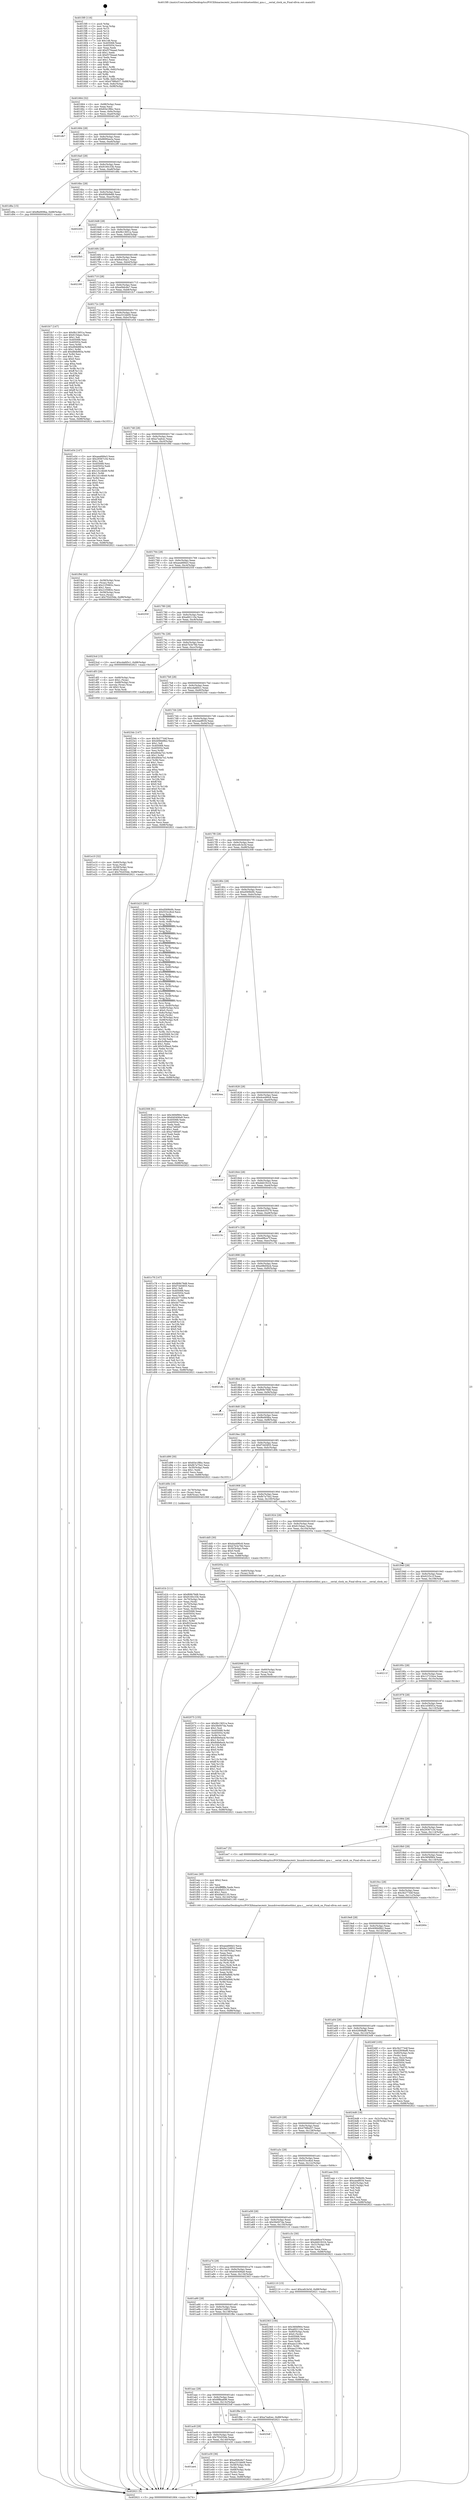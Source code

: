 digraph "0x4015f0" {
  label = "0x4015f0 (/mnt/c/Users/mathe/Desktop/tcc/POCII/binaries/extr_linuxdriversbluetoothhci_qca.c___serial_clock_on_Final-ollvm.out::main(0))"
  labelloc = "t"
  node[shape=record]

  Entry [label="",width=0.3,height=0.3,shape=circle,fillcolor=black,style=filled]
  "0x401664" [label="{
     0x401664 [32]\l
     | [instrs]\l
     &nbsp;&nbsp;0x401664 \<+6\>: mov -0x88(%rbp),%eax\l
     &nbsp;&nbsp;0x40166a \<+2\>: mov %eax,%ecx\l
     &nbsp;&nbsp;0x40166c \<+6\>: sub $0x83e1f8bc,%ecx\l
     &nbsp;&nbsp;0x401672 \<+6\>: mov %eax,-0x9c(%rbp)\l
     &nbsp;&nbsp;0x401678 \<+6\>: mov %ecx,-0xa0(%rbp)\l
     &nbsp;&nbsp;0x40167e \<+6\>: je 0000000000401db7 \<main+0x7c7\>\l
  }"]
  "0x401db7" [label="{
     0x401db7\l
  }", style=dashed]
  "0x401684" [label="{
     0x401684 [28]\l
     | [instrs]\l
     &nbsp;&nbsp;0x401684 \<+5\>: jmp 0000000000401689 \<main+0x99\>\l
     &nbsp;&nbsp;0x401689 \<+6\>: mov -0x9c(%rbp),%eax\l
     &nbsp;&nbsp;0x40168f \<+5\>: sub $0x8690ea2a,%eax\l
     &nbsp;&nbsp;0x401694 \<+6\>: mov %eax,-0xa4(%rbp)\l
     &nbsp;&nbsp;0x40169a \<+6\>: je 00000000004022f9 \<main+0xd09\>\l
  }"]
  Exit [label="",width=0.3,height=0.3,shape=circle,fillcolor=black,style=filled,peripheries=2]
  "0x4022f9" [label="{
     0x4022f9\l
  }", style=dashed]
  "0x4016a0" [label="{
     0x4016a0 [28]\l
     | [instrs]\l
     &nbsp;&nbsp;0x4016a0 \<+5\>: jmp 00000000004016a5 \<main+0xb5\>\l
     &nbsp;&nbsp;0x4016a5 \<+6\>: mov -0x9c(%rbp),%eax\l
     &nbsp;&nbsp;0x4016ab \<+5\>: sub $0x9160c33b,%eax\l
     &nbsp;&nbsp;0x4016b0 \<+6\>: mov %eax,-0xa8(%rbp)\l
     &nbsp;&nbsp;0x4016b6 \<+6\>: je 0000000000401d8a \<main+0x79a\>\l
  }"]
  "0x402075" [label="{
     0x402075 [155]\l
     | [instrs]\l
     &nbsp;&nbsp;0x402075 \<+5\>: mov $0x9b13651a,%ecx\l
     &nbsp;&nbsp;0x40207a \<+5\>: mov $0x5fe007da,%edx\l
     &nbsp;&nbsp;0x40207f \<+3\>: mov $0x1,%sil\l
     &nbsp;&nbsp;0x402082 \<+8\>: mov 0x405068,%r8d\l
     &nbsp;&nbsp;0x40208a \<+8\>: mov 0x405054,%r9d\l
     &nbsp;&nbsp;0x402092 \<+3\>: mov %r8d,%r10d\l
     &nbsp;&nbsp;0x402095 \<+7\>: add $0x84fe6acb,%r10d\l
     &nbsp;&nbsp;0x40209c \<+4\>: sub $0x1,%r10d\l
     &nbsp;&nbsp;0x4020a0 \<+7\>: sub $0x84fe6acb,%r10d\l
     &nbsp;&nbsp;0x4020a7 \<+4\>: imul %r10d,%r8d\l
     &nbsp;&nbsp;0x4020ab \<+4\>: and $0x1,%r8d\l
     &nbsp;&nbsp;0x4020af \<+4\>: cmp $0x0,%r8d\l
     &nbsp;&nbsp;0x4020b3 \<+4\>: sete %r11b\l
     &nbsp;&nbsp;0x4020b7 \<+4\>: cmp $0xa,%r9d\l
     &nbsp;&nbsp;0x4020bb \<+3\>: setl %bl\l
     &nbsp;&nbsp;0x4020be \<+3\>: mov %r11b,%r14b\l
     &nbsp;&nbsp;0x4020c1 \<+4\>: xor $0xff,%r14b\l
     &nbsp;&nbsp;0x4020c5 \<+3\>: mov %bl,%r15b\l
     &nbsp;&nbsp;0x4020c8 \<+4\>: xor $0xff,%r15b\l
     &nbsp;&nbsp;0x4020cc \<+4\>: xor $0x1,%sil\l
     &nbsp;&nbsp;0x4020d0 \<+3\>: mov %r14b,%r12b\l
     &nbsp;&nbsp;0x4020d3 \<+4\>: and $0xff,%r12b\l
     &nbsp;&nbsp;0x4020d7 \<+3\>: and %sil,%r11b\l
     &nbsp;&nbsp;0x4020da \<+3\>: mov %r15b,%r13b\l
     &nbsp;&nbsp;0x4020dd \<+4\>: and $0xff,%r13b\l
     &nbsp;&nbsp;0x4020e1 \<+3\>: and %sil,%bl\l
     &nbsp;&nbsp;0x4020e4 \<+3\>: or %r11b,%r12b\l
     &nbsp;&nbsp;0x4020e7 \<+3\>: or %bl,%r13b\l
     &nbsp;&nbsp;0x4020ea \<+3\>: xor %r13b,%r12b\l
     &nbsp;&nbsp;0x4020ed \<+3\>: or %r15b,%r14b\l
     &nbsp;&nbsp;0x4020f0 \<+4\>: xor $0xff,%r14b\l
     &nbsp;&nbsp;0x4020f4 \<+4\>: or $0x1,%sil\l
     &nbsp;&nbsp;0x4020f8 \<+3\>: and %sil,%r14b\l
     &nbsp;&nbsp;0x4020fb \<+3\>: or %r14b,%r12b\l
     &nbsp;&nbsp;0x4020fe \<+4\>: test $0x1,%r12b\l
     &nbsp;&nbsp;0x402102 \<+3\>: cmovne %edx,%ecx\l
     &nbsp;&nbsp;0x402105 \<+6\>: mov %ecx,-0x88(%rbp)\l
     &nbsp;&nbsp;0x40210b \<+5\>: jmp 0000000000402621 \<main+0x1031\>\l
  }"]
  "0x401d8a" [label="{
     0x401d8a [15]\l
     | [instrs]\l
     &nbsp;&nbsp;0x401d8a \<+10\>: movl $0xf6e909ba,-0x88(%rbp)\l
     &nbsp;&nbsp;0x401d94 \<+5\>: jmp 0000000000402621 \<main+0x1031\>\l
  }"]
  "0x4016bc" [label="{
     0x4016bc [28]\l
     | [instrs]\l
     &nbsp;&nbsp;0x4016bc \<+5\>: jmp 00000000004016c1 \<main+0xd1\>\l
     &nbsp;&nbsp;0x4016c1 \<+6\>: mov -0x9c(%rbp),%eax\l
     &nbsp;&nbsp;0x4016c7 \<+5\>: sub $0x956b9e89,%eax\l
     &nbsp;&nbsp;0x4016cc \<+6\>: mov %eax,-0xac(%rbp)\l
     &nbsp;&nbsp;0x4016d2 \<+6\>: je 0000000000402205 \<main+0xc15\>\l
  }"]
  "0x402066" [label="{
     0x402066 [15]\l
     | [instrs]\l
     &nbsp;&nbsp;0x402066 \<+4\>: mov -0x60(%rbp),%rax\l
     &nbsp;&nbsp;0x40206a \<+3\>: mov (%rax),%rax\l
     &nbsp;&nbsp;0x40206d \<+3\>: mov %rax,%rdi\l
     &nbsp;&nbsp;0x402070 \<+5\>: call 0000000000401030 \<free@plt\>\l
     | [calls]\l
     &nbsp;&nbsp;0x401030 \{1\} (unknown)\l
  }"]
  "0x402205" [label="{
     0x402205\l
  }", style=dashed]
  "0x4016d8" [label="{
     0x4016d8 [28]\l
     | [instrs]\l
     &nbsp;&nbsp;0x4016d8 \<+5\>: jmp 00000000004016dd \<main+0xed\>\l
     &nbsp;&nbsp;0x4016dd \<+6\>: mov -0x9c(%rbp),%eax\l
     &nbsp;&nbsp;0x4016e3 \<+5\>: sub $0x9b13651a,%eax\l
     &nbsp;&nbsp;0x4016e8 \<+6\>: mov %eax,-0xb0(%rbp)\l
     &nbsp;&nbsp;0x4016ee \<+6\>: je 00000000004025b5 \<main+0xfc5\>\l
  }"]
  "0x401f14" [label="{
     0x401f14 [122]\l
     | [instrs]\l
     &nbsp;&nbsp;0x401f14 \<+5\>: mov $0xaea666e3,%ecx\l
     &nbsp;&nbsp;0x401f19 \<+5\>: mov $0x6e12d852,%edx\l
     &nbsp;&nbsp;0x401f1e \<+6\>: mov -0x144(%rbp),%esi\l
     &nbsp;&nbsp;0x401f24 \<+3\>: imul %eax,%esi\l
     &nbsp;&nbsp;0x401f27 \<+4\>: mov -0x60(%rbp),%rdi\l
     &nbsp;&nbsp;0x401f2b \<+3\>: mov (%rdi),%rdi\l
     &nbsp;&nbsp;0x401f2e \<+4\>: mov -0x58(%rbp),%r8\l
     &nbsp;&nbsp;0x401f32 \<+3\>: movslq (%r8),%r8\l
     &nbsp;&nbsp;0x401f35 \<+4\>: mov %esi,(%rdi,%r8,4)\l
     &nbsp;&nbsp;0x401f39 \<+7\>: mov 0x405068,%eax\l
     &nbsp;&nbsp;0x401f40 \<+7\>: mov 0x405054,%esi\l
     &nbsp;&nbsp;0x401f47 \<+3\>: mov %eax,%r9d\l
     &nbsp;&nbsp;0x401f4a \<+7\>: sub $0x8f0afbfd,%r9d\l
     &nbsp;&nbsp;0x401f51 \<+4\>: sub $0x1,%r9d\l
     &nbsp;&nbsp;0x401f55 \<+7\>: add $0x8f0afbfd,%r9d\l
     &nbsp;&nbsp;0x401f5c \<+4\>: imul %r9d,%eax\l
     &nbsp;&nbsp;0x401f60 \<+3\>: and $0x1,%eax\l
     &nbsp;&nbsp;0x401f63 \<+3\>: cmp $0x0,%eax\l
     &nbsp;&nbsp;0x401f66 \<+4\>: sete %r10b\l
     &nbsp;&nbsp;0x401f6a \<+3\>: cmp $0xa,%esi\l
     &nbsp;&nbsp;0x401f6d \<+4\>: setl %r11b\l
     &nbsp;&nbsp;0x401f71 \<+3\>: mov %r10b,%bl\l
     &nbsp;&nbsp;0x401f74 \<+3\>: and %r11b,%bl\l
     &nbsp;&nbsp;0x401f77 \<+3\>: xor %r11b,%r10b\l
     &nbsp;&nbsp;0x401f7a \<+3\>: or %r10b,%bl\l
     &nbsp;&nbsp;0x401f7d \<+3\>: test $0x1,%bl\l
     &nbsp;&nbsp;0x401f80 \<+3\>: cmovne %edx,%ecx\l
     &nbsp;&nbsp;0x401f83 \<+6\>: mov %ecx,-0x88(%rbp)\l
     &nbsp;&nbsp;0x401f89 \<+5\>: jmp 0000000000402621 \<main+0x1031\>\l
  }"]
  "0x4025b5" [label="{
     0x4025b5\l
  }", style=dashed]
  "0x4016f4" [label="{
     0x4016f4 [28]\l
     | [instrs]\l
     &nbsp;&nbsp;0x4016f4 \<+5\>: jmp 00000000004016f9 \<main+0x109\>\l
     &nbsp;&nbsp;0x4016f9 \<+6\>: mov -0x9c(%rbp),%eax\l
     &nbsp;&nbsp;0x4016ff \<+5\>: sub $0x9ce35ac1,%eax\l
     &nbsp;&nbsp;0x401704 \<+6\>: mov %eax,-0xb4(%rbp)\l
     &nbsp;&nbsp;0x40170a \<+6\>: je 0000000000402180 \<main+0xb90\>\l
  }"]
  "0x401eec" [label="{
     0x401eec [40]\l
     | [instrs]\l
     &nbsp;&nbsp;0x401eec \<+5\>: mov $0x2,%ecx\l
     &nbsp;&nbsp;0x401ef1 \<+1\>: cltd\l
     &nbsp;&nbsp;0x401ef2 \<+2\>: idiv %ecx\l
     &nbsp;&nbsp;0x401ef4 \<+6\>: imul $0xfffffffe,%edx,%ecx\l
     &nbsp;&nbsp;0x401efa \<+6\>: sub $0xbfa02135,%ecx\l
     &nbsp;&nbsp;0x401f00 \<+3\>: add $0x1,%ecx\l
     &nbsp;&nbsp;0x401f03 \<+6\>: add $0xbfa02135,%ecx\l
     &nbsp;&nbsp;0x401f09 \<+6\>: mov %ecx,-0x144(%rbp)\l
     &nbsp;&nbsp;0x401f0f \<+5\>: call 0000000000401160 \<next_i\>\l
     | [calls]\l
     &nbsp;&nbsp;0x401160 \{1\} (/mnt/c/Users/mathe/Desktop/tcc/POCII/binaries/extr_linuxdriversbluetoothhci_qca.c___serial_clock_on_Final-ollvm.out::next_i)\l
  }"]
  "0x402180" [label="{
     0x402180\l
  }", style=dashed]
  "0x401710" [label="{
     0x401710 [28]\l
     | [instrs]\l
     &nbsp;&nbsp;0x401710 \<+5\>: jmp 0000000000401715 \<main+0x125\>\l
     &nbsp;&nbsp;0x401715 \<+6\>: mov -0x9c(%rbp),%eax\l
     &nbsp;&nbsp;0x40171b \<+5\>: sub $0xa0b6c6e7,%eax\l
     &nbsp;&nbsp;0x401720 \<+6\>: mov %eax,-0xb8(%rbp)\l
     &nbsp;&nbsp;0x401726 \<+6\>: je 0000000000401fc7 \<main+0x9d7\>\l
  }"]
  "0x401ae4" [label="{
     0x401ae4\l
  }", style=dashed]
  "0x401fc7" [label="{
     0x401fc7 [147]\l
     | [instrs]\l
     &nbsp;&nbsp;0x401fc7 \<+5\>: mov $0x9b13651a,%eax\l
     &nbsp;&nbsp;0x401fcc \<+5\>: mov $0x615daec,%ecx\l
     &nbsp;&nbsp;0x401fd1 \<+2\>: mov $0x1,%dl\l
     &nbsp;&nbsp;0x401fd3 \<+7\>: mov 0x405068,%esi\l
     &nbsp;&nbsp;0x401fda \<+7\>: mov 0x405054,%edi\l
     &nbsp;&nbsp;0x401fe1 \<+3\>: mov %esi,%r8d\l
     &nbsp;&nbsp;0x401fe4 \<+7\>: sub $0xd9db883a,%r8d\l
     &nbsp;&nbsp;0x401feb \<+4\>: sub $0x1,%r8d\l
     &nbsp;&nbsp;0x401fef \<+7\>: add $0xd9db883a,%r8d\l
     &nbsp;&nbsp;0x401ff6 \<+4\>: imul %r8d,%esi\l
     &nbsp;&nbsp;0x401ffa \<+3\>: and $0x1,%esi\l
     &nbsp;&nbsp;0x401ffd \<+3\>: cmp $0x0,%esi\l
     &nbsp;&nbsp;0x402000 \<+4\>: sete %r9b\l
     &nbsp;&nbsp;0x402004 \<+3\>: cmp $0xa,%edi\l
     &nbsp;&nbsp;0x402007 \<+4\>: setl %r10b\l
     &nbsp;&nbsp;0x40200b \<+3\>: mov %r9b,%r11b\l
     &nbsp;&nbsp;0x40200e \<+4\>: xor $0xff,%r11b\l
     &nbsp;&nbsp;0x402012 \<+3\>: mov %r10b,%bl\l
     &nbsp;&nbsp;0x402015 \<+3\>: xor $0xff,%bl\l
     &nbsp;&nbsp;0x402018 \<+3\>: xor $0x1,%dl\l
     &nbsp;&nbsp;0x40201b \<+3\>: mov %r11b,%r14b\l
     &nbsp;&nbsp;0x40201e \<+4\>: and $0xff,%r14b\l
     &nbsp;&nbsp;0x402022 \<+3\>: and %dl,%r9b\l
     &nbsp;&nbsp;0x402025 \<+3\>: mov %bl,%r15b\l
     &nbsp;&nbsp;0x402028 \<+4\>: and $0xff,%r15b\l
     &nbsp;&nbsp;0x40202c \<+3\>: and %dl,%r10b\l
     &nbsp;&nbsp;0x40202f \<+3\>: or %r9b,%r14b\l
     &nbsp;&nbsp;0x402032 \<+3\>: or %r10b,%r15b\l
     &nbsp;&nbsp;0x402035 \<+3\>: xor %r15b,%r14b\l
     &nbsp;&nbsp;0x402038 \<+3\>: or %bl,%r11b\l
     &nbsp;&nbsp;0x40203b \<+4\>: xor $0xff,%r11b\l
     &nbsp;&nbsp;0x40203f \<+3\>: or $0x1,%dl\l
     &nbsp;&nbsp;0x402042 \<+3\>: and %dl,%r11b\l
     &nbsp;&nbsp;0x402045 \<+3\>: or %r11b,%r14b\l
     &nbsp;&nbsp;0x402048 \<+4\>: test $0x1,%r14b\l
     &nbsp;&nbsp;0x40204c \<+3\>: cmovne %ecx,%eax\l
     &nbsp;&nbsp;0x40204f \<+6\>: mov %eax,-0x88(%rbp)\l
     &nbsp;&nbsp;0x402055 \<+5\>: jmp 0000000000402621 \<main+0x1031\>\l
  }"]
  "0x40172c" [label="{
     0x40172c [28]\l
     | [instrs]\l
     &nbsp;&nbsp;0x40172c \<+5\>: jmp 0000000000401731 \<main+0x141\>\l
     &nbsp;&nbsp;0x401731 \<+6\>: mov -0x9c(%rbp),%eax\l
     &nbsp;&nbsp;0x401737 \<+5\>: sub $0xa331bb09,%eax\l
     &nbsp;&nbsp;0x40173c \<+6\>: mov %eax,-0xbc(%rbp)\l
     &nbsp;&nbsp;0x401742 \<+6\>: je 0000000000401e54 \<main+0x864\>\l
  }"]
  "0x401e30" [label="{
     0x401e30 [36]\l
     | [instrs]\l
     &nbsp;&nbsp;0x401e30 \<+5\>: mov $0xa0b6c6e7,%eax\l
     &nbsp;&nbsp;0x401e35 \<+5\>: mov $0xa331bb09,%ecx\l
     &nbsp;&nbsp;0x401e3a \<+4\>: mov -0x58(%rbp),%rdx\l
     &nbsp;&nbsp;0x401e3e \<+2\>: mov (%rdx),%esi\l
     &nbsp;&nbsp;0x401e40 \<+4\>: mov -0x68(%rbp),%rdx\l
     &nbsp;&nbsp;0x401e44 \<+2\>: cmp (%rdx),%esi\l
     &nbsp;&nbsp;0x401e46 \<+3\>: cmovl %ecx,%eax\l
     &nbsp;&nbsp;0x401e49 \<+6\>: mov %eax,-0x88(%rbp)\l
     &nbsp;&nbsp;0x401e4f \<+5\>: jmp 0000000000402621 \<main+0x1031\>\l
  }"]
  "0x401e54" [label="{
     0x401e54 [147]\l
     | [instrs]\l
     &nbsp;&nbsp;0x401e54 \<+5\>: mov $0xaea666e3,%eax\l
     &nbsp;&nbsp;0x401e59 \<+5\>: mov $0x29367c34,%ecx\l
     &nbsp;&nbsp;0x401e5e \<+2\>: mov $0x1,%dl\l
     &nbsp;&nbsp;0x401e60 \<+7\>: mov 0x405068,%esi\l
     &nbsp;&nbsp;0x401e67 \<+7\>: mov 0x405054,%edi\l
     &nbsp;&nbsp;0x401e6e \<+3\>: mov %esi,%r8d\l
     &nbsp;&nbsp;0x401e71 \<+7\>: sub $0x1d1c4b49,%r8d\l
     &nbsp;&nbsp;0x401e78 \<+4\>: sub $0x1,%r8d\l
     &nbsp;&nbsp;0x401e7c \<+7\>: add $0x1d1c4b49,%r8d\l
     &nbsp;&nbsp;0x401e83 \<+4\>: imul %r8d,%esi\l
     &nbsp;&nbsp;0x401e87 \<+3\>: and $0x1,%esi\l
     &nbsp;&nbsp;0x401e8a \<+3\>: cmp $0x0,%esi\l
     &nbsp;&nbsp;0x401e8d \<+4\>: sete %r9b\l
     &nbsp;&nbsp;0x401e91 \<+3\>: cmp $0xa,%edi\l
     &nbsp;&nbsp;0x401e94 \<+4\>: setl %r10b\l
     &nbsp;&nbsp;0x401e98 \<+3\>: mov %r9b,%r11b\l
     &nbsp;&nbsp;0x401e9b \<+4\>: xor $0xff,%r11b\l
     &nbsp;&nbsp;0x401e9f \<+3\>: mov %r10b,%bl\l
     &nbsp;&nbsp;0x401ea2 \<+3\>: xor $0xff,%bl\l
     &nbsp;&nbsp;0x401ea5 \<+3\>: xor $0x0,%dl\l
     &nbsp;&nbsp;0x401ea8 \<+3\>: mov %r11b,%r14b\l
     &nbsp;&nbsp;0x401eab \<+4\>: and $0x0,%r14b\l
     &nbsp;&nbsp;0x401eaf \<+3\>: and %dl,%r9b\l
     &nbsp;&nbsp;0x401eb2 \<+3\>: mov %bl,%r15b\l
     &nbsp;&nbsp;0x401eb5 \<+4\>: and $0x0,%r15b\l
     &nbsp;&nbsp;0x401eb9 \<+3\>: and %dl,%r10b\l
     &nbsp;&nbsp;0x401ebc \<+3\>: or %r9b,%r14b\l
     &nbsp;&nbsp;0x401ebf \<+3\>: or %r10b,%r15b\l
     &nbsp;&nbsp;0x401ec2 \<+3\>: xor %r15b,%r14b\l
     &nbsp;&nbsp;0x401ec5 \<+3\>: or %bl,%r11b\l
     &nbsp;&nbsp;0x401ec8 \<+4\>: xor $0xff,%r11b\l
     &nbsp;&nbsp;0x401ecc \<+3\>: or $0x0,%dl\l
     &nbsp;&nbsp;0x401ecf \<+3\>: and %dl,%r11b\l
     &nbsp;&nbsp;0x401ed2 \<+3\>: or %r11b,%r14b\l
     &nbsp;&nbsp;0x401ed5 \<+4\>: test $0x1,%r14b\l
     &nbsp;&nbsp;0x401ed9 \<+3\>: cmovne %ecx,%eax\l
     &nbsp;&nbsp;0x401edc \<+6\>: mov %eax,-0x88(%rbp)\l
     &nbsp;&nbsp;0x401ee2 \<+5\>: jmp 0000000000402621 \<main+0x1031\>\l
  }"]
  "0x401748" [label="{
     0x401748 [28]\l
     | [instrs]\l
     &nbsp;&nbsp;0x401748 \<+5\>: jmp 000000000040174d \<main+0x15d\>\l
     &nbsp;&nbsp;0x40174d \<+6\>: mov -0x9c(%rbp),%eax\l
     &nbsp;&nbsp;0x401753 \<+5\>: sub $0xa7eafcec,%eax\l
     &nbsp;&nbsp;0x401758 \<+6\>: mov %eax,-0xc0(%rbp)\l
     &nbsp;&nbsp;0x40175e \<+6\>: je 0000000000401f9d \<main+0x9ad\>\l
  }"]
  "0x401ac8" [label="{
     0x401ac8 [28]\l
     | [instrs]\l
     &nbsp;&nbsp;0x401ac8 \<+5\>: jmp 0000000000401acd \<main+0x4dd\>\l
     &nbsp;&nbsp;0x401acd \<+6\>: mov -0x9c(%rbp),%eax\l
     &nbsp;&nbsp;0x401ad3 \<+5\>: sub $0x7f2d35de,%eax\l
     &nbsp;&nbsp;0x401ad8 \<+6\>: mov %eax,-0x140(%rbp)\l
     &nbsp;&nbsp;0x401ade \<+6\>: je 0000000000401e30 \<main+0x840\>\l
  }"]
  "0x401f9d" [label="{
     0x401f9d [42]\l
     | [instrs]\l
     &nbsp;&nbsp;0x401f9d \<+4\>: mov -0x58(%rbp),%rax\l
     &nbsp;&nbsp;0x401fa1 \<+2\>: mov (%rax),%ecx\l
     &nbsp;&nbsp;0x401fa3 \<+6\>: sub $0x21f3983c,%ecx\l
     &nbsp;&nbsp;0x401fa9 \<+3\>: add $0x1,%ecx\l
     &nbsp;&nbsp;0x401fac \<+6\>: add $0x21f3983c,%ecx\l
     &nbsp;&nbsp;0x401fb2 \<+4\>: mov -0x58(%rbp),%rax\l
     &nbsp;&nbsp;0x401fb6 \<+2\>: mov %ecx,(%rax)\l
     &nbsp;&nbsp;0x401fb8 \<+10\>: movl $0x7f2d35de,-0x88(%rbp)\l
     &nbsp;&nbsp;0x401fc2 \<+5\>: jmp 0000000000402621 \<main+0x1031\>\l
  }"]
  "0x401764" [label="{
     0x401764 [28]\l
     | [instrs]\l
     &nbsp;&nbsp;0x401764 \<+5\>: jmp 0000000000401769 \<main+0x179\>\l
     &nbsp;&nbsp;0x401769 \<+6\>: mov -0x9c(%rbp),%eax\l
     &nbsp;&nbsp;0x40176f \<+5\>: sub $0xaea666e3,%eax\l
     &nbsp;&nbsp;0x401774 \<+6\>: mov %eax,-0xc4(%rbp)\l
     &nbsp;&nbsp;0x40177a \<+6\>: je 000000000040255f \<main+0xf6f\>\l
  }"]
  "0x4025df" [label="{
     0x4025df\l
  }", style=dashed]
  "0x40255f" [label="{
     0x40255f\l
  }", style=dashed]
  "0x401780" [label="{
     0x401780 [28]\l
     | [instrs]\l
     &nbsp;&nbsp;0x401780 \<+5\>: jmp 0000000000401785 \<main+0x195\>\l
     &nbsp;&nbsp;0x401785 \<+6\>: mov -0x9c(%rbp),%eax\l
     &nbsp;&nbsp;0x40178b \<+5\>: sub $0xafd2110e,%eax\l
     &nbsp;&nbsp;0x401790 \<+6\>: mov %eax,-0xc8(%rbp)\l
     &nbsp;&nbsp;0x401796 \<+6\>: je 00000000004023cd \<main+0xddd\>\l
  }"]
  "0x401aac" [label="{
     0x401aac [28]\l
     | [instrs]\l
     &nbsp;&nbsp;0x401aac \<+5\>: jmp 0000000000401ab1 \<main+0x4c1\>\l
     &nbsp;&nbsp;0x401ab1 \<+6\>: mov -0x9c(%rbp),%eax\l
     &nbsp;&nbsp;0x401ab7 \<+5\>: sub $0x6f8ba696,%eax\l
     &nbsp;&nbsp;0x401abc \<+6\>: mov %eax,-0x13c(%rbp)\l
     &nbsp;&nbsp;0x401ac2 \<+6\>: je 00000000004025df \<main+0xfef\>\l
  }"]
  "0x4023cd" [label="{
     0x4023cd [15]\l
     | [instrs]\l
     &nbsp;&nbsp;0x4023cd \<+10\>: movl $0xcdafd5c1,-0x88(%rbp)\l
     &nbsp;&nbsp;0x4023d7 \<+5\>: jmp 0000000000402621 \<main+0x1031\>\l
  }"]
  "0x40179c" [label="{
     0x40179c [28]\l
     | [instrs]\l
     &nbsp;&nbsp;0x40179c \<+5\>: jmp 00000000004017a1 \<main+0x1b1\>\l
     &nbsp;&nbsp;0x4017a1 \<+6\>: mov -0x9c(%rbp),%eax\l
     &nbsp;&nbsp;0x4017a7 \<+5\>: sub $0xb7b3e78d,%eax\l
     &nbsp;&nbsp;0x4017ac \<+6\>: mov %eax,-0xcc(%rbp)\l
     &nbsp;&nbsp;0x4017b2 \<+6\>: je 0000000000401df3 \<main+0x803\>\l
  }"]
  "0x401f8e" [label="{
     0x401f8e [15]\l
     | [instrs]\l
     &nbsp;&nbsp;0x401f8e \<+10\>: movl $0xa7eafcec,-0x88(%rbp)\l
     &nbsp;&nbsp;0x401f98 \<+5\>: jmp 0000000000402621 \<main+0x1031\>\l
  }"]
  "0x401df3" [label="{
     0x401df3 [29]\l
     | [instrs]\l
     &nbsp;&nbsp;0x401df3 \<+4\>: mov -0x68(%rbp),%rax\l
     &nbsp;&nbsp;0x401df7 \<+6\>: movl $0x1,(%rax)\l
     &nbsp;&nbsp;0x401dfd \<+4\>: mov -0x68(%rbp),%rax\l
     &nbsp;&nbsp;0x401e01 \<+3\>: movslq (%rax),%rax\l
     &nbsp;&nbsp;0x401e04 \<+4\>: shl $0x2,%rax\l
     &nbsp;&nbsp;0x401e08 \<+3\>: mov %rax,%rdi\l
     &nbsp;&nbsp;0x401e0b \<+5\>: call 0000000000401050 \<malloc@plt\>\l
     | [calls]\l
     &nbsp;&nbsp;0x401050 \{1\} (unknown)\l
  }"]
  "0x4017b8" [label="{
     0x4017b8 [28]\l
     | [instrs]\l
     &nbsp;&nbsp;0x4017b8 \<+5\>: jmp 00000000004017bd \<main+0x1cd\>\l
     &nbsp;&nbsp;0x4017bd \<+6\>: mov -0x9c(%rbp),%eax\l
     &nbsp;&nbsp;0x4017c3 \<+5\>: sub $0xcdafd5c1,%eax\l
     &nbsp;&nbsp;0x4017c8 \<+6\>: mov %eax,-0xd0(%rbp)\l
     &nbsp;&nbsp;0x4017ce \<+6\>: je 00000000004023dc \<main+0xdec\>\l
  }"]
  "0x401a90" [label="{
     0x401a90 [28]\l
     | [instrs]\l
     &nbsp;&nbsp;0x401a90 \<+5\>: jmp 0000000000401a95 \<main+0x4a5\>\l
     &nbsp;&nbsp;0x401a95 \<+6\>: mov -0x9c(%rbp),%eax\l
     &nbsp;&nbsp;0x401a9b \<+5\>: sub $0x6e12d852,%eax\l
     &nbsp;&nbsp;0x401aa0 \<+6\>: mov %eax,-0x138(%rbp)\l
     &nbsp;&nbsp;0x401aa6 \<+6\>: je 0000000000401f8e \<main+0x99e\>\l
  }"]
  "0x4023dc" [label="{
     0x4023dc [147]\l
     | [instrs]\l
     &nbsp;&nbsp;0x4023dc \<+5\>: mov $0x3b27744f,%eax\l
     &nbsp;&nbsp;0x4023e1 \<+5\>: mov $0x4066d9b2,%ecx\l
     &nbsp;&nbsp;0x4023e6 \<+2\>: mov $0x1,%dl\l
     &nbsp;&nbsp;0x4023e8 \<+7\>: mov 0x405068,%esi\l
     &nbsp;&nbsp;0x4023ef \<+7\>: mov 0x405054,%edi\l
     &nbsp;&nbsp;0x4023f6 \<+3\>: mov %esi,%r8d\l
     &nbsp;&nbsp;0x4023f9 \<+7\>: sub $0xdf44a7e2,%r8d\l
     &nbsp;&nbsp;0x402400 \<+4\>: sub $0x1,%r8d\l
     &nbsp;&nbsp;0x402404 \<+7\>: add $0xdf44a7e2,%r8d\l
     &nbsp;&nbsp;0x40240b \<+4\>: imul %r8d,%esi\l
     &nbsp;&nbsp;0x40240f \<+3\>: and $0x1,%esi\l
     &nbsp;&nbsp;0x402412 \<+3\>: cmp $0x0,%esi\l
     &nbsp;&nbsp;0x402415 \<+4\>: sete %r9b\l
     &nbsp;&nbsp;0x402419 \<+3\>: cmp $0xa,%edi\l
     &nbsp;&nbsp;0x40241c \<+4\>: setl %r10b\l
     &nbsp;&nbsp;0x402420 \<+3\>: mov %r9b,%r11b\l
     &nbsp;&nbsp;0x402423 \<+4\>: xor $0xff,%r11b\l
     &nbsp;&nbsp;0x402427 \<+3\>: mov %r10b,%bl\l
     &nbsp;&nbsp;0x40242a \<+3\>: xor $0xff,%bl\l
     &nbsp;&nbsp;0x40242d \<+3\>: xor $0x0,%dl\l
     &nbsp;&nbsp;0x402430 \<+3\>: mov %r11b,%r14b\l
     &nbsp;&nbsp;0x402433 \<+4\>: and $0x0,%r14b\l
     &nbsp;&nbsp;0x402437 \<+3\>: and %dl,%r9b\l
     &nbsp;&nbsp;0x40243a \<+3\>: mov %bl,%r15b\l
     &nbsp;&nbsp;0x40243d \<+4\>: and $0x0,%r15b\l
     &nbsp;&nbsp;0x402441 \<+3\>: and %dl,%r10b\l
     &nbsp;&nbsp;0x402444 \<+3\>: or %r9b,%r14b\l
     &nbsp;&nbsp;0x402447 \<+3\>: or %r10b,%r15b\l
     &nbsp;&nbsp;0x40244a \<+3\>: xor %r15b,%r14b\l
     &nbsp;&nbsp;0x40244d \<+3\>: or %bl,%r11b\l
     &nbsp;&nbsp;0x402450 \<+4\>: xor $0xff,%r11b\l
     &nbsp;&nbsp;0x402454 \<+3\>: or $0x0,%dl\l
     &nbsp;&nbsp;0x402457 \<+3\>: and %dl,%r11b\l
     &nbsp;&nbsp;0x40245a \<+3\>: or %r11b,%r14b\l
     &nbsp;&nbsp;0x40245d \<+4\>: test $0x1,%r14b\l
     &nbsp;&nbsp;0x402461 \<+3\>: cmovne %ecx,%eax\l
     &nbsp;&nbsp;0x402464 \<+6\>: mov %eax,-0x88(%rbp)\l
     &nbsp;&nbsp;0x40246a \<+5\>: jmp 0000000000402621 \<main+0x1031\>\l
  }"]
  "0x4017d4" [label="{
     0x4017d4 [28]\l
     | [instrs]\l
     &nbsp;&nbsp;0x4017d4 \<+5\>: jmp 00000000004017d9 \<main+0x1e9\>\l
     &nbsp;&nbsp;0x4017d9 \<+6\>: mov -0x9c(%rbp),%eax\l
     &nbsp;&nbsp;0x4017df \<+5\>: sub $0xceadf034,%eax\l
     &nbsp;&nbsp;0x4017e4 \<+6\>: mov %eax,-0xd4(%rbp)\l
     &nbsp;&nbsp;0x4017ea \<+6\>: je 0000000000401b23 \<main+0x533\>\l
  }"]
  "0x402363" [label="{
     0x402363 [106]\l
     | [instrs]\l
     &nbsp;&nbsp;0x402363 \<+5\>: mov $0x36f4f964,%eax\l
     &nbsp;&nbsp;0x402368 \<+5\>: mov $0xafd2110e,%ecx\l
     &nbsp;&nbsp;0x40236d \<+4\>: mov -0x80(%rbp),%rdx\l
     &nbsp;&nbsp;0x402371 \<+6\>: movl $0x0,(%rdx)\l
     &nbsp;&nbsp;0x402377 \<+7\>: mov 0x405068,%esi\l
     &nbsp;&nbsp;0x40237e \<+7\>: mov 0x405054,%edi\l
     &nbsp;&nbsp;0x402385 \<+3\>: mov %esi,%r8d\l
     &nbsp;&nbsp;0x402388 \<+7\>: add $0xaac2190c,%r8d\l
     &nbsp;&nbsp;0x40238f \<+4\>: sub $0x1,%r8d\l
     &nbsp;&nbsp;0x402393 \<+7\>: sub $0xaac2190c,%r8d\l
     &nbsp;&nbsp;0x40239a \<+4\>: imul %r8d,%esi\l
     &nbsp;&nbsp;0x40239e \<+3\>: and $0x1,%esi\l
     &nbsp;&nbsp;0x4023a1 \<+3\>: cmp $0x0,%esi\l
     &nbsp;&nbsp;0x4023a4 \<+4\>: sete %r9b\l
     &nbsp;&nbsp;0x4023a8 \<+3\>: cmp $0xa,%edi\l
     &nbsp;&nbsp;0x4023ab \<+4\>: setl %r10b\l
     &nbsp;&nbsp;0x4023af \<+3\>: mov %r9b,%r11b\l
     &nbsp;&nbsp;0x4023b2 \<+3\>: and %r10b,%r11b\l
     &nbsp;&nbsp;0x4023b5 \<+3\>: xor %r10b,%r9b\l
     &nbsp;&nbsp;0x4023b8 \<+3\>: or %r9b,%r11b\l
     &nbsp;&nbsp;0x4023bb \<+4\>: test $0x1,%r11b\l
     &nbsp;&nbsp;0x4023bf \<+3\>: cmovne %ecx,%eax\l
     &nbsp;&nbsp;0x4023c2 \<+6\>: mov %eax,-0x88(%rbp)\l
     &nbsp;&nbsp;0x4023c8 \<+5\>: jmp 0000000000402621 \<main+0x1031\>\l
  }"]
  "0x401b23" [label="{
     0x401b23 [281]\l
     | [instrs]\l
     &nbsp;&nbsp;0x401b23 \<+5\>: mov $0xd569b0fc,%eax\l
     &nbsp;&nbsp;0x401b28 \<+5\>: mov $0x553cc8cd,%ecx\l
     &nbsp;&nbsp;0x401b2d \<+3\>: mov %rsp,%rdx\l
     &nbsp;&nbsp;0x401b30 \<+4\>: add $0xfffffffffffffff0,%rdx\l
     &nbsp;&nbsp;0x401b34 \<+3\>: mov %rdx,%rsp\l
     &nbsp;&nbsp;0x401b37 \<+4\>: mov %rdx,-0x80(%rbp)\l
     &nbsp;&nbsp;0x401b3b \<+3\>: mov %rsp,%rdx\l
     &nbsp;&nbsp;0x401b3e \<+4\>: add $0xfffffffffffffff0,%rdx\l
     &nbsp;&nbsp;0x401b42 \<+3\>: mov %rdx,%rsp\l
     &nbsp;&nbsp;0x401b45 \<+3\>: mov %rsp,%rsi\l
     &nbsp;&nbsp;0x401b48 \<+4\>: add $0xfffffffffffffff0,%rsi\l
     &nbsp;&nbsp;0x401b4c \<+3\>: mov %rsi,%rsp\l
     &nbsp;&nbsp;0x401b4f \<+4\>: mov %rsi,-0x78(%rbp)\l
     &nbsp;&nbsp;0x401b53 \<+3\>: mov %rsp,%rsi\l
     &nbsp;&nbsp;0x401b56 \<+4\>: add $0xfffffffffffffff0,%rsi\l
     &nbsp;&nbsp;0x401b5a \<+3\>: mov %rsi,%rsp\l
     &nbsp;&nbsp;0x401b5d \<+4\>: mov %rsi,-0x70(%rbp)\l
     &nbsp;&nbsp;0x401b61 \<+3\>: mov %rsp,%rsi\l
     &nbsp;&nbsp;0x401b64 \<+4\>: add $0xfffffffffffffff0,%rsi\l
     &nbsp;&nbsp;0x401b68 \<+3\>: mov %rsi,%rsp\l
     &nbsp;&nbsp;0x401b6b \<+4\>: mov %rsi,-0x68(%rbp)\l
     &nbsp;&nbsp;0x401b6f \<+3\>: mov %rsp,%rsi\l
     &nbsp;&nbsp;0x401b72 \<+4\>: add $0xfffffffffffffff0,%rsi\l
     &nbsp;&nbsp;0x401b76 \<+3\>: mov %rsi,%rsp\l
     &nbsp;&nbsp;0x401b79 \<+4\>: mov %rsi,-0x60(%rbp)\l
     &nbsp;&nbsp;0x401b7d \<+3\>: mov %rsp,%rsi\l
     &nbsp;&nbsp;0x401b80 \<+4\>: add $0xfffffffffffffff0,%rsi\l
     &nbsp;&nbsp;0x401b84 \<+3\>: mov %rsi,%rsp\l
     &nbsp;&nbsp;0x401b87 \<+4\>: mov %rsi,-0x58(%rbp)\l
     &nbsp;&nbsp;0x401b8b \<+3\>: mov %rsp,%rsi\l
     &nbsp;&nbsp;0x401b8e \<+4\>: add $0xfffffffffffffff0,%rsi\l
     &nbsp;&nbsp;0x401b92 \<+3\>: mov %rsi,%rsp\l
     &nbsp;&nbsp;0x401b95 \<+4\>: mov %rsi,-0x50(%rbp)\l
     &nbsp;&nbsp;0x401b99 \<+3\>: mov %rsp,%rsi\l
     &nbsp;&nbsp;0x401b9c \<+4\>: add $0xfffffffffffffff0,%rsi\l
     &nbsp;&nbsp;0x401ba0 \<+3\>: mov %rsi,%rsp\l
     &nbsp;&nbsp;0x401ba3 \<+4\>: mov %rsi,-0x48(%rbp)\l
     &nbsp;&nbsp;0x401ba7 \<+3\>: mov %rsp,%rsi\l
     &nbsp;&nbsp;0x401baa \<+4\>: add $0xfffffffffffffff0,%rsi\l
     &nbsp;&nbsp;0x401bae \<+3\>: mov %rsi,%rsp\l
     &nbsp;&nbsp;0x401bb1 \<+4\>: mov %rsi,-0x40(%rbp)\l
     &nbsp;&nbsp;0x401bb5 \<+4\>: mov -0x80(%rbp),%rsi\l
     &nbsp;&nbsp;0x401bb9 \<+6\>: movl $0x0,(%rsi)\l
     &nbsp;&nbsp;0x401bbf \<+6\>: mov -0x8c(%rbp),%edi\l
     &nbsp;&nbsp;0x401bc5 \<+2\>: mov %edi,(%rdx)\l
     &nbsp;&nbsp;0x401bc7 \<+4\>: mov -0x78(%rbp),%rsi\l
     &nbsp;&nbsp;0x401bcb \<+7\>: mov -0x98(%rbp),%r8\l
     &nbsp;&nbsp;0x401bd2 \<+3\>: mov %r8,(%rsi)\l
     &nbsp;&nbsp;0x401bd5 \<+3\>: cmpl $0x2,(%rdx)\l
     &nbsp;&nbsp;0x401bd8 \<+4\>: setne %r9b\l
     &nbsp;&nbsp;0x401bdc \<+4\>: and $0x1,%r9b\l
     &nbsp;&nbsp;0x401be0 \<+4\>: mov %r9b,-0x31(%rbp)\l
     &nbsp;&nbsp;0x401be4 \<+8\>: mov 0x405068,%r10d\l
     &nbsp;&nbsp;0x401bec \<+8\>: mov 0x405054,%r11d\l
     &nbsp;&nbsp;0x401bf4 \<+3\>: mov %r10d,%ebx\l
     &nbsp;&nbsp;0x401bf7 \<+6\>: sub $0x5cf9aa4,%ebx\l
     &nbsp;&nbsp;0x401bfd \<+3\>: sub $0x1,%ebx\l
     &nbsp;&nbsp;0x401c00 \<+6\>: add $0x5cf9aa4,%ebx\l
     &nbsp;&nbsp;0x401c06 \<+4\>: imul %ebx,%r10d\l
     &nbsp;&nbsp;0x401c0a \<+4\>: and $0x1,%r10d\l
     &nbsp;&nbsp;0x401c0e \<+4\>: cmp $0x0,%r10d\l
     &nbsp;&nbsp;0x401c12 \<+4\>: sete %r9b\l
     &nbsp;&nbsp;0x401c16 \<+4\>: cmp $0xa,%r11d\l
     &nbsp;&nbsp;0x401c1a \<+4\>: setl %r14b\l
     &nbsp;&nbsp;0x401c1e \<+3\>: mov %r9b,%r15b\l
     &nbsp;&nbsp;0x401c21 \<+3\>: and %r14b,%r15b\l
     &nbsp;&nbsp;0x401c24 \<+3\>: xor %r14b,%r9b\l
     &nbsp;&nbsp;0x401c27 \<+3\>: or %r9b,%r15b\l
     &nbsp;&nbsp;0x401c2a \<+4\>: test $0x1,%r15b\l
     &nbsp;&nbsp;0x401c2e \<+3\>: cmovne %ecx,%eax\l
     &nbsp;&nbsp;0x401c31 \<+6\>: mov %eax,-0x88(%rbp)\l
     &nbsp;&nbsp;0x401c37 \<+5\>: jmp 0000000000402621 \<main+0x1031\>\l
  }"]
  "0x4017f0" [label="{
     0x4017f0 [28]\l
     | [instrs]\l
     &nbsp;&nbsp;0x4017f0 \<+5\>: jmp 00000000004017f5 \<main+0x205\>\l
     &nbsp;&nbsp;0x4017f5 \<+6\>: mov -0x9c(%rbp),%eax\l
     &nbsp;&nbsp;0x4017fb \<+5\>: sub $0xcefc3e3d,%eax\l
     &nbsp;&nbsp;0x401800 \<+6\>: mov %eax,-0xd8(%rbp)\l
     &nbsp;&nbsp;0x401806 \<+6\>: je 0000000000402308 \<main+0xd18\>\l
  }"]
  "0x401a74" [label="{
     0x401a74 [28]\l
     | [instrs]\l
     &nbsp;&nbsp;0x401a74 \<+5\>: jmp 0000000000401a79 \<main+0x489\>\l
     &nbsp;&nbsp;0x401a79 \<+6\>: mov -0x9c(%rbp),%eax\l
     &nbsp;&nbsp;0x401a7f \<+5\>: sub $0x640406a9,%eax\l
     &nbsp;&nbsp;0x401a84 \<+6\>: mov %eax,-0x134(%rbp)\l
     &nbsp;&nbsp;0x401a8a \<+6\>: je 0000000000402363 \<main+0xd73\>\l
  }"]
  "0x402308" [label="{
     0x402308 [91]\l
     | [instrs]\l
     &nbsp;&nbsp;0x402308 \<+5\>: mov $0x36f4f964,%eax\l
     &nbsp;&nbsp;0x40230d \<+5\>: mov $0x640406a9,%ecx\l
     &nbsp;&nbsp;0x402312 \<+7\>: mov 0x405068,%edx\l
     &nbsp;&nbsp;0x402319 \<+7\>: mov 0x405054,%esi\l
     &nbsp;&nbsp;0x402320 \<+2\>: mov %edx,%edi\l
     &nbsp;&nbsp;0x402322 \<+6\>: add $0xa7480df7,%edi\l
     &nbsp;&nbsp;0x402328 \<+3\>: sub $0x1,%edi\l
     &nbsp;&nbsp;0x40232b \<+6\>: sub $0xa7480df7,%edi\l
     &nbsp;&nbsp;0x402331 \<+3\>: imul %edi,%edx\l
     &nbsp;&nbsp;0x402334 \<+3\>: and $0x1,%edx\l
     &nbsp;&nbsp;0x402337 \<+3\>: cmp $0x0,%edx\l
     &nbsp;&nbsp;0x40233a \<+4\>: sete %r8b\l
     &nbsp;&nbsp;0x40233e \<+3\>: cmp $0xa,%esi\l
     &nbsp;&nbsp;0x402341 \<+4\>: setl %r9b\l
     &nbsp;&nbsp;0x402345 \<+3\>: mov %r8b,%r10b\l
     &nbsp;&nbsp;0x402348 \<+3\>: and %r9b,%r10b\l
     &nbsp;&nbsp;0x40234b \<+3\>: xor %r9b,%r8b\l
     &nbsp;&nbsp;0x40234e \<+3\>: or %r8b,%r10b\l
     &nbsp;&nbsp;0x402351 \<+4\>: test $0x1,%r10b\l
     &nbsp;&nbsp;0x402355 \<+3\>: cmovne %ecx,%eax\l
     &nbsp;&nbsp;0x402358 \<+6\>: mov %eax,-0x88(%rbp)\l
     &nbsp;&nbsp;0x40235e \<+5\>: jmp 0000000000402621 \<main+0x1031\>\l
  }"]
  "0x40180c" [label="{
     0x40180c [28]\l
     | [instrs]\l
     &nbsp;&nbsp;0x40180c \<+5\>: jmp 0000000000401811 \<main+0x221\>\l
     &nbsp;&nbsp;0x401811 \<+6\>: mov -0x9c(%rbp),%eax\l
     &nbsp;&nbsp;0x401817 \<+5\>: sub $0xd569b0fc,%eax\l
     &nbsp;&nbsp;0x40181c \<+6\>: mov %eax,-0xdc(%rbp)\l
     &nbsp;&nbsp;0x401822 \<+6\>: je 00000000004024ea \<main+0xefa\>\l
  }"]
  "0x402110" [label="{
     0x402110 [15]\l
     | [instrs]\l
     &nbsp;&nbsp;0x402110 \<+10\>: movl $0xcefc3e3d,-0x88(%rbp)\l
     &nbsp;&nbsp;0x40211a \<+5\>: jmp 0000000000402621 \<main+0x1031\>\l
  }"]
  "0x4024ea" [label="{
     0x4024ea\l
  }", style=dashed]
  "0x401828" [label="{
     0x401828 [28]\l
     | [instrs]\l
     &nbsp;&nbsp;0x401828 \<+5\>: jmp 000000000040182d \<main+0x23d\>\l
     &nbsp;&nbsp;0x40182d \<+6\>: mov -0x9c(%rbp),%eax\l
     &nbsp;&nbsp;0x401833 \<+5\>: sub $0xdce490c8,%eax\l
     &nbsp;&nbsp;0x401838 \<+6\>: mov %eax,-0xe0(%rbp)\l
     &nbsp;&nbsp;0x40183e \<+6\>: je 000000000040222f \<main+0xc3f\>\l
  }"]
  "0x401e10" [label="{
     0x401e10 [32]\l
     | [instrs]\l
     &nbsp;&nbsp;0x401e10 \<+4\>: mov -0x60(%rbp),%rdi\l
     &nbsp;&nbsp;0x401e14 \<+3\>: mov %rax,(%rdi)\l
     &nbsp;&nbsp;0x401e17 \<+4\>: mov -0x58(%rbp),%rax\l
     &nbsp;&nbsp;0x401e1b \<+6\>: movl $0x0,(%rax)\l
     &nbsp;&nbsp;0x401e21 \<+10\>: movl $0x7f2d35de,-0x88(%rbp)\l
     &nbsp;&nbsp;0x401e2b \<+5\>: jmp 0000000000402621 \<main+0x1031\>\l
  }"]
  "0x40222f" [label="{
     0x40222f\l
  }", style=dashed]
  "0x401844" [label="{
     0x401844 [28]\l
     | [instrs]\l
     &nbsp;&nbsp;0x401844 \<+5\>: jmp 0000000000401849 \<main+0x259\>\l
     &nbsp;&nbsp;0x401849 \<+6\>: mov -0x9c(%rbp),%eax\l
     &nbsp;&nbsp;0x40184f \<+5\>: sub $0xddd19224,%eax\l
     &nbsp;&nbsp;0x401854 \<+6\>: mov %eax,-0xe4(%rbp)\l
     &nbsp;&nbsp;0x40185a \<+6\>: je 0000000000401c5a \<main+0x66a\>\l
  }"]
  "0x401d1b" [label="{
     0x401d1b [111]\l
     | [instrs]\l
     &nbsp;&nbsp;0x401d1b \<+5\>: mov $0xf69b79d8,%ecx\l
     &nbsp;&nbsp;0x401d20 \<+5\>: mov $0x9160c33b,%edx\l
     &nbsp;&nbsp;0x401d25 \<+4\>: mov -0x70(%rbp),%rdi\l
     &nbsp;&nbsp;0x401d29 \<+2\>: mov %eax,(%rdi)\l
     &nbsp;&nbsp;0x401d2b \<+4\>: mov -0x70(%rbp),%rdi\l
     &nbsp;&nbsp;0x401d2f \<+2\>: mov (%rdi),%eax\l
     &nbsp;&nbsp;0x401d31 \<+3\>: mov %eax,-0x30(%rbp)\l
     &nbsp;&nbsp;0x401d34 \<+7\>: mov 0x405068,%eax\l
     &nbsp;&nbsp;0x401d3b \<+7\>: mov 0x405054,%esi\l
     &nbsp;&nbsp;0x401d42 \<+3\>: mov %eax,%r8d\l
     &nbsp;&nbsp;0x401d45 \<+7\>: add $0xf032ecdd,%r8d\l
     &nbsp;&nbsp;0x401d4c \<+4\>: sub $0x1,%r8d\l
     &nbsp;&nbsp;0x401d50 \<+7\>: sub $0xf032ecdd,%r8d\l
     &nbsp;&nbsp;0x401d57 \<+4\>: imul %r8d,%eax\l
     &nbsp;&nbsp;0x401d5b \<+3\>: and $0x1,%eax\l
     &nbsp;&nbsp;0x401d5e \<+3\>: cmp $0x0,%eax\l
     &nbsp;&nbsp;0x401d61 \<+4\>: sete %r9b\l
     &nbsp;&nbsp;0x401d65 \<+3\>: cmp $0xa,%esi\l
     &nbsp;&nbsp;0x401d68 \<+4\>: setl %r10b\l
     &nbsp;&nbsp;0x401d6c \<+3\>: mov %r9b,%r11b\l
     &nbsp;&nbsp;0x401d6f \<+3\>: and %r10b,%r11b\l
     &nbsp;&nbsp;0x401d72 \<+3\>: xor %r10b,%r9b\l
     &nbsp;&nbsp;0x401d75 \<+3\>: or %r9b,%r11b\l
     &nbsp;&nbsp;0x401d78 \<+4\>: test $0x1,%r11b\l
     &nbsp;&nbsp;0x401d7c \<+3\>: cmovne %edx,%ecx\l
     &nbsp;&nbsp;0x401d7f \<+6\>: mov %ecx,-0x88(%rbp)\l
     &nbsp;&nbsp;0x401d85 \<+5\>: jmp 0000000000402621 \<main+0x1031\>\l
  }"]
  "0x401c5a" [label="{
     0x401c5a\l
  }", style=dashed]
  "0x401860" [label="{
     0x401860 [28]\l
     | [instrs]\l
     &nbsp;&nbsp;0x401860 \<+5\>: jmp 0000000000401865 \<main+0x275\>\l
     &nbsp;&nbsp;0x401865 \<+6\>: mov -0x9c(%rbp),%eax\l
     &nbsp;&nbsp;0x40186b \<+5\>: sub $0xde435278,%eax\l
     &nbsp;&nbsp;0x401870 \<+6\>: mov %eax,-0xe8(%rbp)\l
     &nbsp;&nbsp;0x401876 \<+6\>: je 000000000040215c \<main+0xb6c\>\l
  }"]
  "0x401a58" [label="{
     0x401a58 [28]\l
     | [instrs]\l
     &nbsp;&nbsp;0x401a58 \<+5\>: jmp 0000000000401a5d \<main+0x46d\>\l
     &nbsp;&nbsp;0x401a5d \<+6\>: mov -0x9c(%rbp),%eax\l
     &nbsp;&nbsp;0x401a63 \<+5\>: sub $0x5fe007da,%eax\l
     &nbsp;&nbsp;0x401a68 \<+6\>: mov %eax,-0x130(%rbp)\l
     &nbsp;&nbsp;0x401a6e \<+6\>: je 0000000000402110 \<main+0xb20\>\l
  }"]
  "0x40215c" [label="{
     0x40215c\l
  }", style=dashed]
  "0x40187c" [label="{
     0x40187c [28]\l
     | [instrs]\l
     &nbsp;&nbsp;0x40187c \<+5\>: jmp 0000000000401881 \<main+0x291\>\l
     &nbsp;&nbsp;0x401881 \<+6\>: mov -0x9c(%rbp),%eax\l
     &nbsp;&nbsp;0x401887 \<+5\>: sub $0xe6f6ce7f,%eax\l
     &nbsp;&nbsp;0x40188c \<+6\>: mov %eax,-0xec(%rbp)\l
     &nbsp;&nbsp;0x401892 \<+6\>: je 0000000000401c78 \<main+0x688\>\l
  }"]
  "0x401c3c" [label="{
     0x401c3c [30]\l
     | [instrs]\l
     &nbsp;&nbsp;0x401c3c \<+5\>: mov $0xe6f6ce7f,%eax\l
     &nbsp;&nbsp;0x401c41 \<+5\>: mov $0xddd19224,%ecx\l
     &nbsp;&nbsp;0x401c46 \<+3\>: mov -0x31(%rbp),%dl\l
     &nbsp;&nbsp;0x401c49 \<+3\>: test $0x1,%dl\l
     &nbsp;&nbsp;0x401c4c \<+3\>: cmovne %ecx,%eax\l
     &nbsp;&nbsp;0x401c4f \<+6\>: mov %eax,-0x88(%rbp)\l
     &nbsp;&nbsp;0x401c55 \<+5\>: jmp 0000000000402621 \<main+0x1031\>\l
  }"]
  "0x401c78" [label="{
     0x401c78 [147]\l
     | [instrs]\l
     &nbsp;&nbsp;0x401c78 \<+5\>: mov $0xf69b79d8,%eax\l
     &nbsp;&nbsp;0x401c7d \<+5\>: mov $0xf7d45855,%ecx\l
     &nbsp;&nbsp;0x401c82 \<+2\>: mov $0x1,%dl\l
     &nbsp;&nbsp;0x401c84 \<+7\>: mov 0x405068,%esi\l
     &nbsp;&nbsp;0x401c8b \<+7\>: mov 0x405054,%edi\l
     &nbsp;&nbsp;0x401c92 \<+3\>: mov %esi,%r8d\l
     &nbsp;&nbsp;0x401c95 \<+7\>: add $0x4477c064,%r8d\l
     &nbsp;&nbsp;0x401c9c \<+4\>: sub $0x1,%r8d\l
     &nbsp;&nbsp;0x401ca0 \<+7\>: sub $0x4477c064,%r8d\l
     &nbsp;&nbsp;0x401ca7 \<+4\>: imul %r8d,%esi\l
     &nbsp;&nbsp;0x401cab \<+3\>: and $0x1,%esi\l
     &nbsp;&nbsp;0x401cae \<+3\>: cmp $0x0,%esi\l
     &nbsp;&nbsp;0x401cb1 \<+4\>: sete %r9b\l
     &nbsp;&nbsp;0x401cb5 \<+3\>: cmp $0xa,%edi\l
     &nbsp;&nbsp;0x401cb8 \<+4\>: setl %r10b\l
     &nbsp;&nbsp;0x401cbc \<+3\>: mov %r9b,%r11b\l
     &nbsp;&nbsp;0x401cbf \<+4\>: xor $0xff,%r11b\l
     &nbsp;&nbsp;0x401cc3 \<+3\>: mov %r10b,%bl\l
     &nbsp;&nbsp;0x401cc6 \<+3\>: xor $0xff,%bl\l
     &nbsp;&nbsp;0x401cc9 \<+3\>: xor $0x0,%dl\l
     &nbsp;&nbsp;0x401ccc \<+3\>: mov %r11b,%r14b\l
     &nbsp;&nbsp;0x401ccf \<+4\>: and $0x0,%r14b\l
     &nbsp;&nbsp;0x401cd3 \<+3\>: and %dl,%r9b\l
     &nbsp;&nbsp;0x401cd6 \<+3\>: mov %bl,%r15b\l
     &nbsp;&nbsp;0x401cd9 \<+4\>: and $0x0,%r15b\l
     &nbsp;&nbsp;0x401cdd \<+3\>: and %dl,%r10b\l
     &nbsp;&nbsp;0x401ce0 \<+3\>: or %r9b,%r14b\l
     &nbsp;&nbsp;0x401ce3 \<+3\>: or %r10b,%r15b\l
     &nbsp;&nbsp;0x401ce6 \<+3\>: xor %r15b,%r14b\l
     &nbsp;&nbsp;0x401ce9 \<+3\>: or %bl,%r11b\l
     &nbsp;&nbsp;0x401cec \<+4\>: xor $0xff,%r11b\l
     &nbsp;&nbsp;0x401cf0 \<+3\>: or $0x0,%dl\l
     &nbsp;&nbsp;0x401cf3 \<+3\>: and %dl,%r11b\l
     &nbsp;&nbsp;0x401cf6 \<+3\>: or %r11b,%r14b\l
     &nbsp;&nbsp;0x401cf9 \<+4\>: test $0x1,%r14b\l
     &nbsp;&nbsp;0x401cfd \<+3\>: cmovne %ecx,%eax\l
     &nbsp;&nbsp;0x401d00 \<+6\>: mov %eax,-0x88(%rbp)\l
     &nbsp;&nbsp;0x401d06 \<+5\>: jmp 0000000000402621 \<main+0x1031\>\l
  }"]
  "0x401898" [label="{
     0x401898 [28]\l
     | [instrs]\l
     &nbsp;&nbsp;0x401898 \<+5\>: jmp 000000000040189d \<main+0x2ad\>\l
     &nbsp;&nbsp;0x40189d \<+6\>: mov -0x9c(%rbp),%eax\l
     &nbsp;&nbsp;0x4018a3 \<+5\>: sub $0xe98d5bcb,%eax\l
     &nbsp;&nbsp;0x4018a8 \<+6\>: mov %eax,-0xf0(%rbp)\l
     &nbsp;&nbsp;0x4018ae \<+6\>: je 00000000004021db \<main+0xbeb\>\l
  }"]
  "0x4015f0" [label="{
     0x4015f0 [116]\l
     | [instrs]\l
     &nbsp;&nbsp;0x4015f0 \<+1\>: push %rbp\l
     &nbsp;&nbsp;0x4015f1 \<+3\>: mov %rsp,%rbp\l
     &nbsp;&nbsp;0x4015f4 \<+2\>: push %r15\l
     &nbsp;&nbsp;0x4015f6 \<+2\>: push %r14\l
     &nbsp;&nbsp;0x4015f8 \<+2\>: push %r13\l
     &nbsp;&nbsp;0x4015fa \<+2\>: push %r12\l
     &nbsp;&nbsp;0x4015fc \<+1\>: push %rbx\l
     &nbsp;&nbsp;0x4015fd \<+7\>: sub $0x148,%rsp\l
     &nbsp;&nbsp;0x401604 \<+7\>: mov 0x405068,%eax\l
     &nbsp;&nbsp;0x40160b \<+7\>: mov 0x405054,%ecx\l
     &nbsp;&nbsp;0x401612 \<+2\>: mov %eax,%edx\l
     &nbsp;&nbsp;0x401614 \<+6\>: add $0xf370eaad,%edx\l
     &nbsp;&nbsp;0x40161a \<+3\>: sub $0x1,%edx\l
     &nbsp;&nbsp;0x40161d \<+6\>: sub $0xf370eaad,%edx\l
     &nbsp;&nbsp;0x401623 \<+3\>: imul %edx,%eax\l
     &nbsp;&nbsp;0x401626 \<+3\>: and $0x1,%eax\l
     &nbsp;&nbsp;0x401629 \<+3\>: cmp $0x0,%eax\l
     &nbsp;&nbsp;0x40162c \<+4\>: sete %r8b\l
     &nbsp;&nbsp;0x401630 \<+4\>: and $0x1,%r8b\l
     &nbsp;&nbsp;0x401634 \<+7\>: mov %r8b,-0x82(%rbp)\l
     &nbsp;&nbsp;0x40163b \<+3\>: cmp $0xa,%ecx\l
     &nbsp;&nbsp;0x40163e \<+4\>: setl %r8b\l
     &nbsp;&nbsp;0x401642 \<+4\>: and $0x1,%r8b\l
     &nbsp;&nbsp;0x401646 \<+7\>: mov %r8b,-0x81(%rbp)\l
     &nbsp;&nbsp;0x40164d \<+10\>: movl $0x4798bd37,-0x88(%rbp)\l
     &nbsp;&nbsp;0x401657 \<+6\>: mov %edi,-0x8c(%rbp)\l
     &nbsp;&nbsp;0x40165d \<+7\>: mov %rsi,-0x98(%rbp)\l
  }"]
  "0x4021db" [label="{
     0x4021db\l
  }", style=dashed]
  "0x4018b4" [label="{
     0x4018b4 [28]\l
     | [instrs]\l
     &nbsp;&nbsp;0x4018b4 \<+5\>: jmp 00000000004018b9 \<main+0x2c9\>\l
     &nbsp;&nbsp;0x4018b9 \<+6\>: mov -0x9c(%rbp),%eax\l
     &nbsp;&nbsp;0x4018bf \<+5\>: sub $0xf69b79d8,%eax\l
     &nbsp;&nbsp;0x4018c4 \<+6\>: mov %eax,-0xf4(%rbp)\l
     &nbsp;&nbsp;0x4018ca \<+6\>: je 000000000040252f \<main+0xf3f\>\l
  }"]
  "0x402621" [label="{
     0x402621 [5]\l
     | [instrs]\l
     &nbsp;&nbsp;0x402621 \<+5\>: jmp 0000000000401664 \<main+0x74\>\l
  }"]
  "0x40252f" [label="{
     0x40252f\l
  }", style=dashed]
  "0x4018d0" [label="{
     0x4018d0 [28]\l
     | [instrs]\l
     &nbsp;&nbsp;0x4018d0 \<+5\>: jmp 00000000004018d5 \<main+0x2e5\>\l
     &nbsp;&nbsp;0x4018d5 \<+6\>: mov -0x9c(%rbp),%eax\l
     &nbsp;&nbsp;0x4018db \<+5\>: sub $0xf6e909ba,%eax\l
     &nbsp;&nbsp;0x4018e0 \<+6\>: mov %eax,-0xf8(%rbp)\l
     &nbsp;&nbsp;0x4018e6 \<+6\>: je 0000000000401d99 \<main+0x7a9\>\l
  }"]
  "0x401a3c" [label="{
     0x401a3c [28]\l
     | [instrs]\l
     &nbsp;&nbsp;0x401a3c \<+5\>: jmp 0000000000401a41 \<main+0x451\>\l
     &nbsp;&nbsp;0x401a41 \<+6\>: mov -0x9c(%rbp),%eax\l
     &nbsp;&nbsp;0x401a47 \<+5\>: sub $0x553cc8cd,%eax\l
     &nbsp;&nbsp;0x401a4c \<+6\>: mov %eax,-0x12c(%rbp)\l
     &nbsp;&nbsp;0x401a52 \<+6\>: je 0000000000401c3c \<main+0x64c\>\l
  }"]
  "0x401d99" [label="{
     0x401d99 [30]\l
     | [instrs]\l
     &nbsp;&nbsp;0x401d99 \<+5\>: mov $0x83e1f8bc,%eax\l
     &nbsp;&nbsp;0x401d9e \<+5\>: mov $0xfb7a75e2,%ecx\l
     &nbsp;&nbsp;0x401da3 \<+3\>: mov -0x30(%rbp),%edx\l
     &nbsp;&nbsp;0x401da6 \<+3\>: cmp $0x1,%edx\l
     &nbsp;&nbsp;0x401da9 \<+3\>: cmovl %ecx,%eax\l
     &nbsp;&nbsp;0x401dac \<+6\>: mov %eax,-0x88(%rbp)\l
     &nbsp;&nbsp;0x401db2 \<+5\>: jmp 0000000000402621 \<main+0x1031\>\l
  }"]
  "0x4018ec" [label="{
     0x4018ec [28]\l
     | [instrs]\l
     &nbsp;&nbsp;0x4018ec \<+5\>: jmp 00000000004018f1 \<main+0x301\>\l
     &nbsp;&nbsp;0x4018f1 \<+6\>: mov -0x9c(%rbp),%eax\l
     &nbsp;&nbsp;0x4018f7 \<+5\>: sub $0xf7d45855,%eax\l
     &nbsp;&nbsp;0x4018fc \<+6\>: mov %eax,-0xfc(%rbp)\l
     &nbsp;&nbsp;0x401902 \<+6\>: je 0000000000401d0b \<main+0x71b\>\l
  }"]
  "0x401aee" [label="{
     0x401aee [53]\l
     | [instrs]\l
     &nbsp;&nbsp;0x401aee \<+5\>: mov $0xd569b0fc,%eax\l
     &nbsp;&nbsp;0x401af3 \<+5\>: mov $0xceadf034,%ecx\l
     &nbsp;&nbsp;0x401af8 \<+6\>: mov -0x82(%rbp),%dl\l
     &nbsp;&nbsp;0x401afe \<+7\>: mov -0x81(%rbp),%sil\l
     &nbsp;&nbsp;0x401b05 \<+3\>: mov %dl,%dil\l
     &nbsp;&nbsp;0x401b08 \<+3\>: and %sil,%dil\l
     &nbsp;&nbsp;0x401b0b \<+3\>: xor %sil,%dl\l
     &nbsp;&nbsp;0x401b0e \<+3\>: or %dl,%dil\l
     &nbsp;&nbsp;0x401b11 \<+4\>: test $0x1,%dil\l
     &nbsp;&nbsp;0x401b15 \<+3\>: cmovne %ecx,%eax\l
     &nbsp;&nbsp;0x401b18 \<+6\>: mov %eax,-0x88(%rbp)\l
     &nbsp;&nbsp;0x401b1e \<+5\>: jmp 0000000000402621 \<main+0x1031\>\l
  }"]
  "0x401d0b" [label="{
     0x401d0b [16]\l
     | [instrs]\l
     &nbsp;&nbsp;0x401d0b \<+4\>: mov -0x78(%rbp),%rax\l
     &nbsp;&nbsp;0x401d0f \<+3\>: mov (%rax),%rax\l
     &nbsp;&nbsp;0x401d12 \<+4\>: mov 0x8(%rax),%rdi\l
     &nbsp;&nbsp;0x401d16 \<+5\>: call 0000000000401060 \<atoi@plt\>\l
     | [calls]\l
     &nbsp;&nbsp;0x401060 \{1\} (unknown)\l
  }"]
  "0x401908" [label="{
     0x401908 [28]\l
     | [instrs]\l
     &nbsp;&nbsp;0x401908 \<+5\>: jmp 000000000040190d \<main+0x31d\>\l
     &nbsp;&nbsp;0x40190d \<+6\>: mov -0x9c(%rbp),%eax\l
     &nbsp;&nbsp;0x401913 \<+5\>: sub $0xfb7a75e2,%eax\l
     &nbsp;&nbsp;0x401918 \<+6\>: mov %eax,-0x100(%rbp)\l
     &nbsp;&nbsp;0x40191e \<+6\>: je 0000000000401dd5 \<main+0x7e5\>\l
  }"]
  "0x401a20" [label="{
     0x401a20 [28]\l
     | [instrs]\l
     &nbsp;&nbsp;0x401a20 \<+5\>: jmp 0000000000401a25 \<main+0x435\>\l
     &nbsp;&nbsp;0x401a25 \<+6\>: mov -0x9c(%rbp),%eax\l
     &nbsp;&nbsp;0x401a2b \<+5\>: sub $0x4798bd37,%eax\l
     &nbsp;&nbsp;0x401a30 \<+6\>: mov %eax,-0x128(%rbp)\l
     &nbsp;&nbsp;0x401a36 \<+6\>: je 0000000000401aee \<main+0x4fe\>\l
  }"]
  "0x401dd5" [label="{
     0x401dd5 [30]\l
     | [instrs]\l
     &nbsp;&nbsp;0x401dd5 \<+5\>: mov $0xdce490c8,%eax\l
     &nbsp;&nbsp;0x401dda \<+5\>: mov $0xb7b3e78d,%ecx\l
     &nbsp;&nbsp;0x401ddf \<+3\>: mov -0x30(%rbp),%edx\l
     &nbsp;&nbsp;0x401de2 \<+3\>: cmp $0x0,%edx\l
     &nbsp;&nbsp;0x401de5 \<+3\>: cmove %ecx,%eax\l
     &nbsp;&nbsp;0x401de8 \<+6\>: mov %eax,-0x88(%rbp)\l
     &nbsp;&nbsp;0x401dee \<+5\>: jmp 0000000000402621 \<main+0x1031\>\l
  }"]
  "0x401924" [label="{
     0x401924 [28]\l
     | [instrs]\l
     &nbsp;&nbsp;0x401924 \<+5\>: jmp 0000000000401929 \<main+0x339\>\l
     &nbsp;&nbsp;0x401929 \<+6\>: mov -0x9c(%rbp),%eax\l
     &nbsp;&nbsp;0x40192f \<+5\>: sub $0x615daec,%eax\l
     &nbsp;&nbsp;0x401934 \<+6\>: mov %eax,-0x104(%rbp)\l
     &nbsp;&nbsp;0x40193a \<+6\>: je 000000000040205a \<main+0xa6a\>\l
  }"]
  "0x4024d8" [label="{
     0x4024d8 [18]\l
     | [instrs]\l
     &nbsp;&nbsp;0x4024d8 \<+3\>: mov -0x2c(%rbp),%eax\l
     &nbsp;&nbsp;0x4024db \<+4\>: lea -0x28(%rbp),%rsp\l
     &nbsp;&nbsp;0x4024df \<+1\>: pop %rbx\l
     &nbsp;&nbsp;0x4024e0 \<+2\>: pop %r12\l
     &nbsp;&nbsp;0x4024e2 \<+2\>: pop %r13\l
     &nbsp;&nbsp;0x4024e4 \<+2\>: pop %r14\l
     &nbsp;&nbsp;0x4024e6 \<+2\>: pop %r15\l
     &nbsp;&nbsp;0x4024e8 \<+1\>: pop %rbp\l
     &nbsp;&nbsp;0x4024e9 \<+1\>: ret\l
  }"]
  "0x40205a" [label="{
     0x40205a [12]\l
     | [instrs]\l
     &nbsp;&nbsp;0x40205a \<+4\>: mov -0x60(%rbp),%rax\l
     &nbsp;&nbsp;0x40205e \<+3\>: mov (%rax),%rdi\l
     &nbsp;&nbsp;0x402061 \<+5\>: call 00000000004015e0 \<__serial_clock_on\>\l
     | [calls]\l
     &nbsp;&nbsp;0x4015e0 \{1\} (/mnt/c/Users/mathe/Desktop/tcc/POCII/binaries/extr_linuxdriversbluetoothhci_qca.c___serial_clock_on_Final-ollvm.out::__serial_clock_on)\l
  }"]
  "0x401940" [label="{
     0x401940 [28]\l
     | [instrs]\l
     &nbsp;&nbsp;0x401940 \<+5\>: jmp 0000000000401945 \<main+0x355\>\l
     &nbsp;&nbsp;0x401945 \<+6\>: mov -0x9c(%rbp),%eax\l
     &nbsp;&nbsp;0x40194b \<+5\>: sub $0x6225c1f,%eax\l
     &nbsp;&nbsp;0x401950 \<+6\>: mov %eax,-0x108(%rbp)\l
     &nbsp;&nbsp;0x401956 \<+6\>: je 000000000040211f \<main+0xb2f\>\l
  }"]
  "0x401a04" [label="{
     0x401a04 [28]\l
     | [instrs]\l
     &nbsp;&nbsp;0x401a04 \<+5\>: jmp 0000000000401a09 \<main+0x419\>\l
     &nbsp;&nbsp;0x401a09 \<+6\>: mov -0x9c(%rbp),%eax\l
     &nbsp;&nbsp;0x401a0f \<+5\>: sub $0x42608af6,%eax\l
     &nbsp;&nbsp;0x401a14 \<+6\>: mov %eax,-0x124(%rbp)\l
     &nbsp;&nbsp;0x401a1a \<+6\>: je 00000000004024d8 \<main+0xee8\>\l
  }"]
  "0x40211f" [label="{
     0x40211f\l
  }", style=dashed]
  "0x40195c" [label="{
     0x40195c [28]\l
     | [instrs]\l
     &nbsp;&nbsp;0x40195c \<+5\>: jmp 0000000000401961 \<main+0x371\>\l
     &nbsp;&nbsp;0x401961 \<+6\>: mov -0x9c(%rbp),%eax\l
     &nbsp;&nbsp;0x401967 \<+5\>: sub $0x127234ce,%eax\l
     &nbsp;&nbsp;0x40196c \<+6\>: mov %eax,-0x10c(%rbp)\l
     &nbsp;&nbsp;0x401972 \<+6\>: je 000000000040223e \<main+0xc4e\>\l
  }"]
  "0x40246f" [label="{
     0x40246f [105]\l
     | [instrs]\l
     &nbsp;&nbsp;0x40246f \<+5\>: mov $0x3b27744f,%eax\l
     &nbsp;&nbsp;0x402474 \<+5\>: mov $0x42608af6,%ecx\l
     &nbsp;&nbsp;0x402479 \<+4\>: mov -0x80(%rbp),%rdx\l
     &nbsp;&nbsp;0x40247d \<+2\>: mov (%rdx),%esi\l
     &nbsp;&nbsp;0x40247f \<+3\>: mov %esi,-0x2c(%rbp)\l
     &nbsp;&nbsp;0x402482 \<+7\>: mov 0x405068,%esi\l
     &nbsp;&nbsp;0x402489 \<+7\>: mov 0x405054,%edi\l
     &nbsp;&nbsp;0x402490 \<+3\>: mov %esi,%r8d\l
     &nbsp;&nbsp;0x402493 \<+7\>: sub $0x2176d7f2,%r8d\l
     &nbsp;&nbsp;0x40249a \<+4\>: sub $0x1,%r8d\l
     &nbsp;&nbsp;0x40249e \<+7\>: add $0x2176d7f2,%r8d\l
     &nbsp;&nbsp;0x4024a5 \<+4\>: imul %r8d,%esi\l
     &nbsp;&nbsp;0x4024a9 \<+3\>: and $0x1,%esi\l
     &nbsp;&nbsp;0x4024ac \<+3\>: cmp $0x0,%esi\l
     &nbsp;&nbsp;0x4024af \<+4\>: sete %r9b\l
     &nbsp;&nbsp;0x4024b3 \<+3\>: cmp $0xa,%edi\l
     &nbsp;&nbsp;0x4024b6 \<+4\>: setl %r10b\l
     &nbsp;&nbsp;0x4024ba \<+3\>: mov %r9b,%r11b\l
     &nbsp;&nbsp;0x4024bd \<+3\>: and %r10b,%r11b\l
     &nbsp;&nbsp;0x4024c0 \<+3\>: xor %r10b,%r9b\l
     &nbsp;&nbsp;0x4024c3 \<+3\>: or %r9b,%r11b\l
     &nbsp;&nbsp;0x4024c6 \<+4\>: test $0x1,%r11b\l
     &nbsp;&nbsp;0x4024ca \<+3\>: cmovne %ecx,%eax\l
     &nbsp;&nbsp;0x4024cd \<+6\>: mov %eax,-0x88(%rbp)\l
     &nbsp;&nbsp;0x4024d3 \<+5\>: jmp 0000000000402621 \<main+0x1031\>\l
  }"]
  "0x40223e" [label="{
     0x40223e\l
  }", style=dashed]
  "0x401978" [label="{
     0x401978 [28]\l
     | [instrs]\l
     &nbsp;&nbsp;0x401978 \<+5\>: jmp 000000000040197d \<main+0x38d\>\l
     &nbsp;&nbsp;0x40197d \<+6\>: mov -0x9c(%rbp),%eax\l
     &nbsp;&nbsp;0x401983 \<+5\>: sub $0x1e585f1e,%eax\l
     &nbsp;&nbsp;0x401988 \<+6\>: mov %eax,-0x110(%rbp)\l
     &nbsp;&nbsp;0x40198e \<+6\>: je 0000000000402299 \<main+0xca9\>\l
  }"]
  "0x4019e8" [label="{
     0x4019e8 [28]\l
     | [instrs]\l
     &nbsp;&nbsp;0x4019e8 \<+5\>: jmp 00000000004019ed \<main+0x3fd\>\l
     &nbsp;&nbsp;0x4019ed \<+6\>: mov -0x9c(%rbp),%eax\l
     &nbsp;&nbsp;0x4019f3 \<+5\>: sub $0x4066d9b2,%eax\l
     &nbsp;&nbsp;0x4019f8 \<+6\>: mov %eax,-0x120(%rbp)\l
     &nbsp;&nbsp;0x4019fe \<+6\>: je 000000000040246f \<main+0xe7f\>\l
  }"]
  "0x402299" [label="{
     0x402299\l
  }", style=dashed]
  "0x401994" [label="{
     0x401994 [28]\l
     | [instrs]\l
     &nbsp;&nbsp;0x401994 \<+5\>: jmp 0000000000401999 \<main+0x3a9\>\l
     &nbsp;&nbsp;0x401999 \<+6\>: mov -0x9c(%rbp),%eax\l
     &nbsp;&nbsp;0x40199f \<+5\>: sub $0x29367c34,%eax\l
     &nbsp;&nbsp;0x4019a4 \<+6\>: mov %eax,-0x114(%rbp)\l
     &nbsp;&nbsp;0x4019aa \<+6\>: je 0000000000401ee7 \<main+0x8f7\>\l
  }"]
  "0x40260c" [label="{
     0x40260c\l
  }", style=dashed]
  "0x401ee7" [label="{
     0x401ee7 [5]\l
     | [instrs]\l
     &nbsp;&nbsp;0x401ee7 \<+5\>: call 0000000000401160 \<next_i\>\l
     | [calls]\l
     &nbsp;&nbsp;0x401160 \{1\} (/mnt/c/Users/mathe/Desktop/tcc/POCII/binaries/extr_linuxdriversbluetoothhci_qca.c___serial_clock_on_Final-ollvm.out::next_i)\l
  }"]
  "0x4019b0" [label="{
     0x4019b0 [28]\l
     | [instrs]\l
     &nbsp;&nbsp;0x4019b0 \<+5\>: jmp 00000000004019b5 \<main+0x3c5\>\l
     &nbsp;&nbsp;0x4019b5 \<+6\>: mov -0x9c(%rbp),%eax\l
     &nbsp;&nbsp;0x4019bb \<+5\>: sub $0x36f4f964,%eax\l
     &nbsp;&nbsp;0x4019c0 \<+6\>: mov %eax,-0x118(%rbp)\l
     &nbsp;&nbsp;0x4019c6 \<+6\>: je 00000000004025f3 \<main+0x1003\>\l
  }"]
  "0x4019cc" [label="{
     0x4019cc [28]\l
     | [instrs]\l
     &nbsp;&nbsp;0x4019cc \<+5\>: jmp 00000000004019d1 \<main+0x3e1\>\l
     &nbsp;&nbsp;0x4019d1 \<+6\>: mov -0x9c(%rbp),%eax\l
     &nbsp;&nbsp;0x4019d7 \<+5\>: sub $0x3b27744f,%eax\l
     &nbsp;&nbsp;0x4019dc \<+6\>: mov %eax,-0x11c(%rbp)\l
     &nbsp;&nbsp;0x4019e2 \<+6\>: je 000000000040260c \<main+0x101c\>\l
  }"]
  "0x4025f3" [label="{
     0x4025f3\l
  }", style=dashed]
  Entry -> "0x4015f0" [label=" 1"]
  "0x401664" -> "0x401db7" [label=" 0"]
  "0x401664" -> "0x401684" [label=" 24"]
  "0x4024d8" -> Exit [label=" 1"]
  "0x401684" -> "0x4022f9" [label=" 0"]
  "0x401684" -> "0x4016a0" [label=" 24"]
  "0x40246f" -> "0x402621" [label=" 1"]
  "0x4016a0" -> "0x401d8a" [label=" 1"]
  "0x4016a0" -> "0x4016bc" [label=" 23"]
  "0x4023dc" -> "0x402621" [label=" 1"]
  "0x4016bc" -> "0x402205" [label=" 0"]
  "0x4016bc" -> "0x4016d8" [label=" 23"]
  "0x4023cd" -> "0x402621" [label=" 1"]
  "0x4016d8" -> "0x4025b5" [label=" 0"]
  "0x4016d8" -> "0x4016f4" [label=" 23"]
  "0x402363" -> "0x402621" [label=" 1"]
  "0x4016f4" -> "0x402180" [label=" 0"]
  "0x4016f4" -> "0x401710" [label=" 23"]
  "0x402308" -> "0x402621" [label=" 1"]
  "0x401710" -> "0x401fc7" [label=" 1"]
  "0x401710" -> "0x40172c" [label=" 22"]
  "0x402110" -> "0x402621" [label=" 1"]
  "0x40172c" -> "0x401e54" [label=" 1"]
  "0x40172c" -> "0x401748" [label=" 21"]
  "0x402075" -> "0x402621" [label=" 1"]
  "0x401748" -> "0x401f9d" [label=" 1"]
  "0x401748" -> "0x401764" [label=" 20"]
  "0x40205a" -> "0x402066" [label=" 1"]
  "0x401764" -> "0x40255f" [label=" 0"]
  "0x401764" -> "0x401780" [label=" 20"]
  "0x401fc7" -> "0x402621" [label=" 1"]
  "0x401780" -> "0x4023cd" [label=" 1"]
  "0x401780" -> "0x40179c" [label=" 19"]
  "0x401f8e" -> "0x402621" [label=" 1"]
  "0x40179c" -> "0x401df3" [label=" 1"]
  "0x40179c" -> "0x4017b8" [label=" 18"]
  "0x401f14" -> "0x402621" [label=" 1"]
  "0x4017b8" -> "0x4023dc" [label=" 1"]
  "0x4017b8" -> "0x4017d4" [label=" 17"]
  "0x401ee7" -> "0x401eec" [label=" 1"]
  "0x4017d4" -> "0x401b23" [label=" 1"]
  "0x4017d4" -> "0x4017f0" [label=" 16"]
  "0x401e54" -> "0x402621" [label=" 1"]
  "0x4017f0" -> "0x402308" [label=" 1"]
  "0x4017f0" -> "0x40180c" [label=" 15"]
  "0x401ac8" -> "0x401ae4" [label=" 0"]
  "0x40180c" -> "0x4024ea" [label=" 0"]
  "0x40180c" -> "0x401828" [label=" 15"]
  "0x401ac8" -> "0x401e30" [label=" 2"]
  "0x401828" -> "0x40222f" [label=" 0"]
  "0x401828" -> "0x401844" [label=" 15"]
  "0x401aac" -> "0x401ac8" [label=" 2"]
  "0x401844" -> "0x401c5a" [label=" 0"]
  "0x401844" -> "0x401860" [label=" 15"]
  "0x401aac" -> "0x4025df" [label=" 0"]
  "0x401860" -> "0x40215c" [label=" 0"]
  "0x401860" -> "0x40187c" [label=" 15"]
  "0x401f9d" -> "0x402621" [label=" 1"]
  "0x40187c" -> "0x401c78" [label=" 1"]
  "0x40187c" -> "0x401898" [label=" 14"]
  "0x401a90" -> "0x401aac" [label=" 2"]
  "0x401898" -> "0x4021db" [label=" 0"]
  "0x401898" -> "0x4018b4" [label=" 14"]
  "0x401a74" -> "0x401a90" [label=" 3"]
  "0x4018b4" -> "0x40252f" [label=" 0"]
  "0x4018b4" -> "0x4018d0" [label=" 14"]
  "0x401a74" -> "0x402363" [label=" 1"]
  "0x4018d0" -> "0x401d99" [label=" 1"]
  "0x4018d0" -> "0x4018ec" [label=" 13"]
  "0x401e30" -> "0x402621" [label=" 2"]
  "0x4018ec" -> "0x401d0b" [label=" 1"]
  "0x4018ec" -> "0x401908" [label=" 12"]
  "0x401a58" -> "0x401a74" [label=" 4"]
  "0x401908" -> "0x401dd5" [label=" 1"]
  "0x401908" -> "0x401924" [label=" 11"]
  "0x402066" -> "0x402075" [label=" 1"]
  "0x401924" -> "0x40205a" [label=" 1"]
  "0x401924" -> "0x401940" [label=" 10"]
  "0x401e10" -> "0x402621" [label=" 1"]
  "0x401940" -> "0x40211f" [label=" 0"]
  "0x401940" -> "0x40195c" [label=" 10"]
  "0x401dd5" -> "0x402621" [label=" 1"]
  "0x40195c" -> "0x40223e" [label=" 0"]
  "0x40195c" -> "0x401978" [label=" 10"]
  "0x401d99" -> "0x402621" [label=" 1"]
  "0x401978" -> "0x402299" [label=" 0"]
  "0x401978" -> "0x401994" [label=" 10"]
  "0x401d1b" -> "0x402621" [label=" 1"]
  "0x401994" -> "0x401ee7" [label=" 1"]
  "0x401994" -> "0x4019b0" [label=" 9"]
  "0x401d0b" -> "0x401d1b" [label=" 1"]
  "0x4019b0" -> "0x4025f3" [label=" 0"]
  "0x4019b0" -> "0x4019cc" [label=" 9"]
  "0x401c78" -> "0x402621" [label=" 1"]
  "0x4019cc" -> "0x40260c" [label=" 0"]
  "0x4019cc" -> "0x4019e8" [label=" 9"]
  "0x401d8a" -> "0x402621" [label=" 1"]
  "0x4019e8" -> "0x40246f" [label=" 1"]
  "0x4019e8" -> "0x401a04" [label=" 8"]
  "0x401df3" -> "0x401e10" [label=" 1"]
  "0x401a04" -> "0x4024d8" [label=" 1"]
  "0x401a04" -> "0x401a20" [label=" 7"]
  "0x401a58" -> "0x402110" [label=" 1"]
  "0x401a20" -> "0x401aee" [label=" 1"]
  "0x401a20" -> "0x401a3c" [label=" 6"]
  "0x401aee" -> "0x402621" [label=" 1"]
  "0x4015f0" -> "0x401664" [label=" 1"]
  "0x402621" -> "0x401664" [label=" 23"]
  "0x401eec" -> "0x401f14" [label=" 1"]
  "0x401b23" -> "0x402621" [label=" 1"]
  "0x401a90" -> "0x401f8e" [label=" 1"]
  "0x401a3c" -> "0x401c3c" [label=" 1"]
  "0x401a3c" -> "0x401a58" [label=" 5"]
  "0x401c3c" -> "0x402621" [label=" 1"]
}
